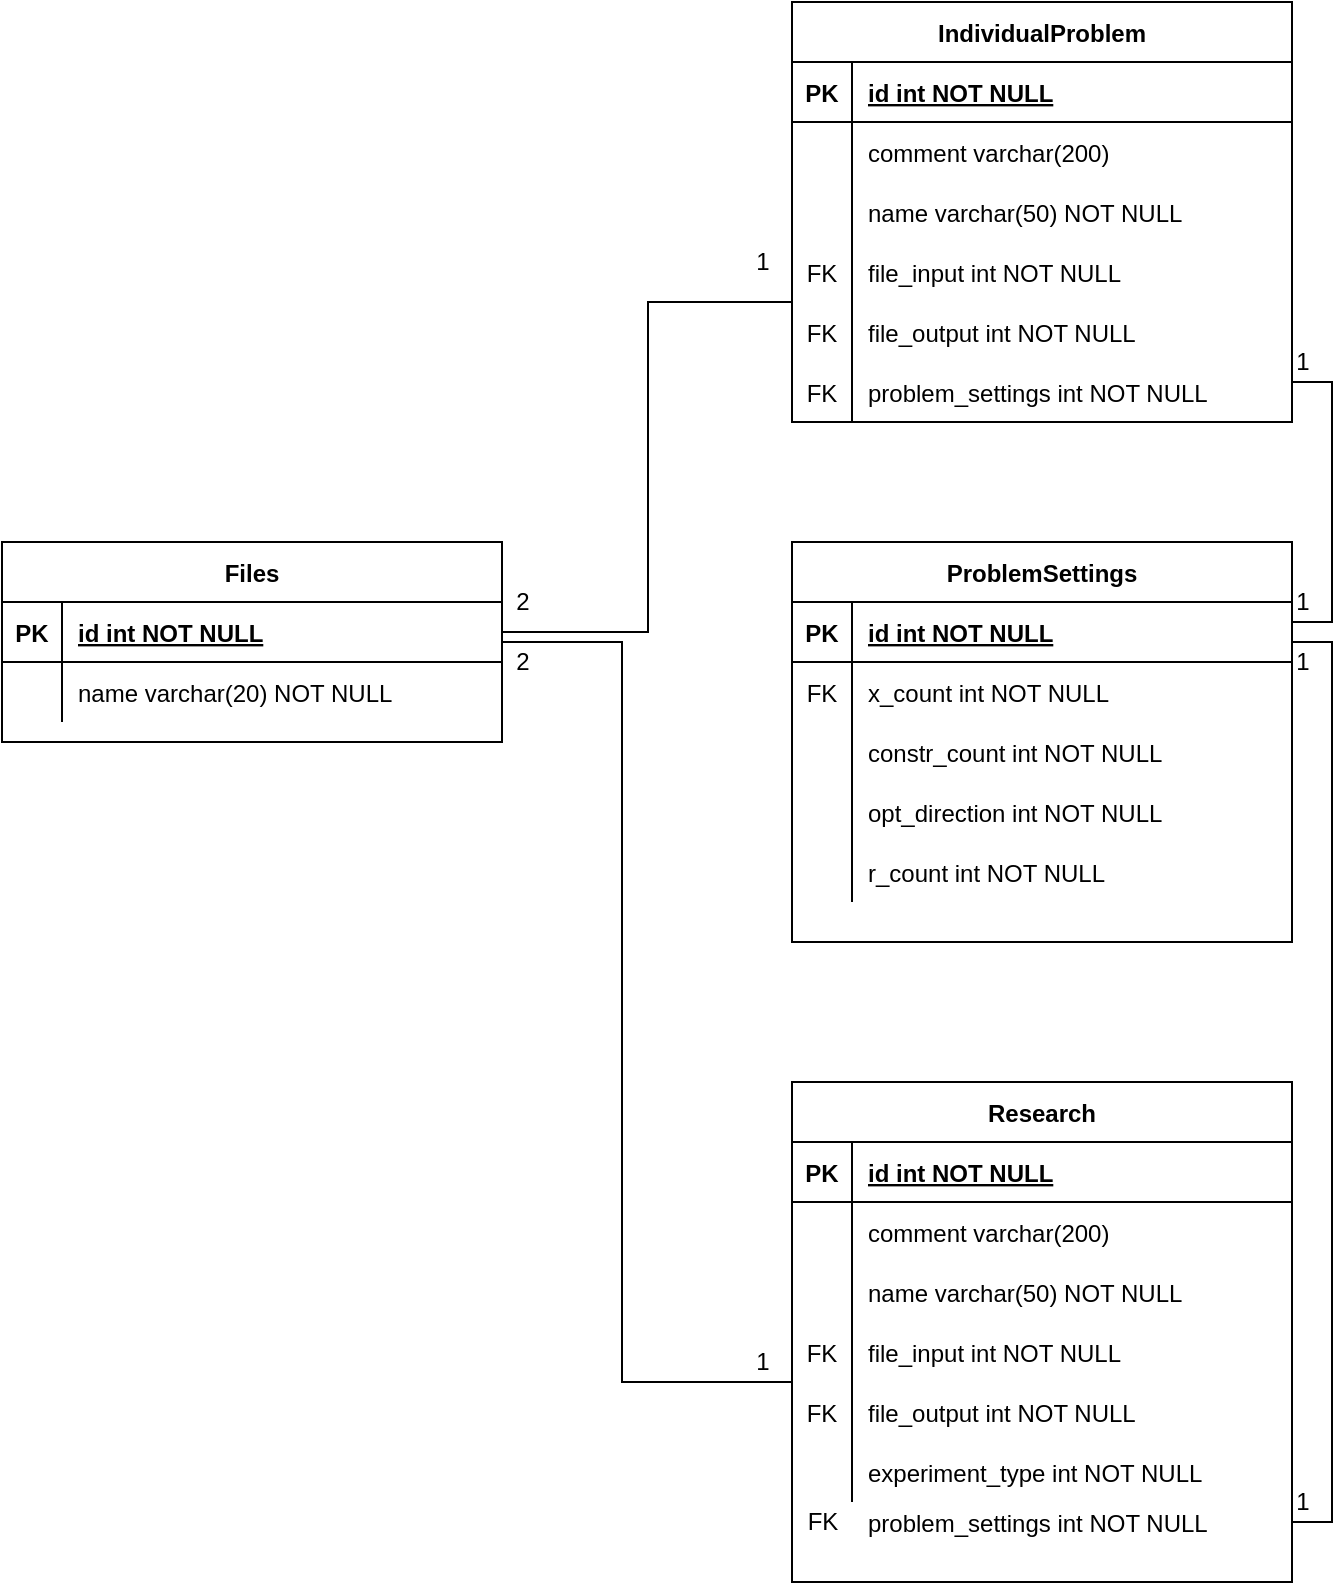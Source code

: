 <mxfile version="14.6.12" type="device"><diagram id="R2lEEEUBdFMjLlhIrx00" name="Page-1"><mxGraphModel dx="1422" dy="914" grid="1" gridSize="10" guides="1" tooltips="1" connect="1" arrows="1" fold="1" page="1" pageScale="1" pageWidth="850" pageHeight="1100" math="0" shadow="0" extFonts="Permanent Marker^https://fonts.googleapis.com/css?family=Permanent+Marker"><root><mxCell id="0"/><mxCell id="1" parent="0"/><mxCell id="C-vyLk0tnHw3VtMMgP7b-2" value="ProblemSettings" style="shape=table;startSize=30;container=1;collapsible=1;childLayout=tableLayout;fixedRows=1;rowLines=0;fontStyle=1;align=center;resizeLast=1;" parent="1" vertex="1"><mxGeometry x="445" y="300" width="250" height="200" as="geometry"/></mxCell><mxCell id="C-vyLk0tnHw3VtMMgP7b-3" value="" style="shape=partialRectangle;collapsible=0;dropTarget=0;pointerEvents=0;fillColor=none;points=[[0,0.5],[1,0.5]];portConstraint=eastwest;top=0;left=0;right=0;bottom=1;" parent="C-vyLk0tnHw3VtMMgP7b-2" vertex="1"><mxGeometry y="30" width="250" height="30" as="geometry"/></mxCell><mxCell id="C-vyLk0tnHw3VtMMgP7b-4" value="PK" style="shape=partialRectangle;overflow=hidden;connectable=0;fillColor=none;top=0;left=0;bottom=0;right=0;fontStyle=1;" parent="C-vyLk0tnHw3VtMMgP7b-3" vertex="1"><mxGeometry width="30" height="30" as="geometry"/></mxCell><mxCell id="C-vyLk0tnHw3VtMMgP7b-5" value="id int NOT NULL " style="shape=partialRectangle;overflow=hidden;connectable=0;fillColor=none;top=0;left=0;bottom=0;right=0;align=left;spacingLeft=6;fontStyle=5;" parent="C-vyLk0tnHw3VtMMgP7b-3" vertex="1"><mxGeometry x="30" width="220" height="30" as="geometry"/></mxCell><mxCell id="C-vyLk0tnHw3VtMMgP7b-6" value="" style="shape=partialRectangle;collapsible=0;dropTarget=0;pointerEvents=0;fillColor=none;points=[[0,0.5],[1,0.5]];portConstraint=eastwest;top=0;left=0;right=0;bottom=0;" parent="C-vyLk0tnHw3VtMMgP7b-2" vertex="1"><mxGeometry y="60" width="250" height="30" as="geometry"/></mxCell><mxCell id="C-vyLk0tnHw3VtMMgP7b-7" value="FK" style="shape=partialRectangle;overflow=hidden;connectable=0;fillColor=none;top=0;left=0;bottom=0;right=0;" parent="C-vyLk0tnHw3VtMMgP7b-6" vertex="1"><mxGeometry width="30" height="30" as="geometry"/></mxCell><mxCell id="C-vyLk0tnHw3VtMMgP7b-8" value="x_count int NOT NULL" style="shape=partialRectangle;overflow=hidden;connectable=0;fillColor=none;top=0;left=0;bottom=0;right=0;align=left;spacingLeft=6;" parent="C-vyLk0tnHw3VtMMgP7b-6" vertex="1"><mxGeometry x="30" width="220" height="30" as="geometry"/></mxCell><mxCell id="C-vyLk0tnHw3VtMMgP7b-9" value="" style="shape=partialRectangle;collapsible=0;dropTarget=0;pointerEvents=0;fillColor=none;points=[[0,0.5],[1,0.5]];portConstraint=eastwest;top=0;left=0;right=0;bottom=0;" parent="C-vyLk0tnHw3VtMMgP7b-2" vertex="1"><mxGeometry y="90" width="250" height="30" as="geometry"/></mxCell><mxCell id="C-vyLk0tnHw3VtMMgP7b-10" value="" style="shape=partialRectangle;overflow=hidden;connectable=0;fillColor=none;top=0;left=0;bottom=0;right=0;" parent="C-vyLk0tnHw3VtMMgP7b-9" vertex="1"><mxGeometry width="30" height="30" as="geometry"/></mxCell><mxCell id="C-vyLk0tnHw3VtMMgP7b-11" value="constr_count int NOT NULL" style="shape=partialRectangle;overflow=hidden;connectable=0;fillColor=none;top=0;left=0;bottom=0;right=0;align=left;spacingLeft=6;" parent="C-vyLk0tnHw3VtMMgP7b-9" vertex="1"><mxGeometry x="30" width="220" height="30" as="geometry"/></mxCell><mxCell id="avT6LHOybaqceodfiVLw-1" value="" style="shape=partialRectangle;collapsible=0;dropTarget=0;pointerEvents=0;fillColor=none;points=[[0,0.5],[1,0.5]];portConstraint=eastwest;top=0;left=0;right=0;bottom=0;" vertex="1" parent="C-vyLk0tnHw3VtMMgP7b-2"><mxGeometry y="120" width="250" height="30" as="geometry"/></mxCell><mxCell id="avT6LHOybaqceodfiVLw-2" value="" style="shape=partialRectangle;overflow=hidden;connectable=0;fillColor=none;top=0;left=0;bottom=0;right=0;" vertex="1" parent="avT6LHOybaqceodfiVLw-1"><mxGeometry width="30" height="30" as="geometry"/></mxCell><mxCell id="avT6LHOybaqceodfiVLw-3" value="opt_direction int NOT NULL" style="shape=partialRectangle;overflow=hidden;connectable=0;fillColor=none;top=0;left=0;bottom=0;right=0;align=left;spacingLeft=6;" vertex="1" parent="avT6LHOybaqceodfiVLw-1"><mxGeometry x="30" width="220" height="30" as="geometry"/></mxCell><mxCell id="avT6LHOybaqceodfiVLw-4" value="" style="shape=partialRectangle;collapsible=0;dropTarget=0;pointerEvents=0;fillColor=none;points=[[0,0.5],[1,0.5]];portConstraint=eastwest;top=0;left=0;right=0;bottom=0;" vertex="1" parent="C-vyLk0tnHw3VtMMgP7b-2"><mxGeometry y="150" width="250" height="30" as="geometry"/></mxCell><mxCell id="avT6LHOybaqceodfiVLw-5" value="" style="shape=partialRectangle;overflow=hidden;connectable=0;fillColor=none;top=0;left=0;bottom=0;right=0;" vertex="1" parent="avT6LHOybaqceodfiVLw-4"><mxGeometry width="30" height="30" as="geometry"/></mxCell><mxCell id="avT6LHOybaqceodfiVLw-6" value="r_count int NOT NULL" style="shape=partialRectangle;overflow=hidden;connectable=0;fillColor=none;top=0;left=0;bottom=0;right=0;align=left;spacingLeft=6;" vertex="1" parent="avT6LHOybaqceodfiVLw-4"><mxGeometry x="30" width="220" height="30" as="geometry"/></mxCell><mxCell id="C-vyLk0tnHw3VtMMgP7b-13" value="IndividualProblem" style="shape=table;startSize=30;container=1;collapsible=1;childLayout=tableLayout;fixedRows=1;rowLines=0;fontStyle=1;align=center;resizeLast=1;" parent="1" vertex="1"><mxGeometry x="445" y="30" width="250" height="210" as="geometry"/></mxCell><mxCell id="C-vyLk0tnHw3VtMMgP7b-14" value="" style="shape=partialRectangle;collapsible=0;dropTarget=0;pointerEvents=0;fillColor=none;points=[[0,0.5],[1,0.5]];portConstraint=eastwest;top=0;left=0;right=0;bottom=1;" parent="C-vyLk0tnHw3VtMMgP7b-13" vertex="1"><mxGeometry y="30" width="250" height="30" as="geometry"/></mxCell><mxCell id="C-vyLk0tnHw3VtMMgP7b-15" value="PK" style="shape=partialRectangle;overflow=hidden;connectable=0;fillColor=none;top=0;left=0;bottom=0;right=0;fontStyle=1;" parent="C-vyLk0tnHw3VtMMgP7b-14" vertex="1"><mxGeometry width="30" height="30" as="geometry"/></mxCell><mxCell id="C-vyLk0tnHw3VtMMgP7b-16" value="id int NOT NULL " style="shape=partialRectangle;overflow=hidden;connectable=0;fillColor=none;top=0;left=0;bottom=0;right=0;align=left;spacingLeft=6;fontStyle=5;" parent="C-vyLk0tnHw3VtMMgP7b-14" vertex="1"><mxGeometry x="30" width="220" height="30" as="geometry"/></mxCell><mxCell id="C-vyLk0tnHw3VtMMgP7b-20" value="" style="shape=partialRectangle;collapsible=0;dropTarget=0;pointerEvents=0;fillColor=none;points=[[0,0.5],[1,0.5]];portConstraint=eastwest;top=0;left=0;right=0;bottom=0;" parent="C-vyLk0tnHw3VtMMgP7b-13" vertex="1"><mxGeometry y="60" width="250" height="30" as="geometry"/></mxCell><mxCell id="C-vyLk0tnHw3VtMMgP7b-21" value="" style="shape=partialRectangle;overflow=hidden;connectable=0;fillColor=none;top=0;left=0;bottom=0;right=0;" parent="C-vyLk0tnHw3VtMMgP7b-20" vertex="1"><mxGeometry width="30" height="30" as="geometry"/></mxCell><mxCell id="C-vyLk0tnHw3VtMMgP7b-22" value="comment varchar(200)" style="shape=partialRectangle;overflow=hidden;connectable=0;fillColor=none;top=0;left=0;bottom=0;right=0;align=left;spacingLeft=6;" parent="C-vyLk0tnHw3VtMMgP7b-20" vertex="1"><mxGeometry x="30" width="220" height="30" as="geometry"/></mxCell><mxCell id="C-vyLk0tnHw3VtMMgP7b-17" value="" style="shape=partialRectangle;collapsible=0;dropTarget=0;pointerEvents=0;fillColor=none;points=[[0,0.5],[1,0.5]];portConstraint=eastwest;top=0;left=0;right=0;bottom=0;" parent="C-vyLk0tnHw3VtMMgP7b-13" vertex="1"><mxGeometry y="90" width="250" height="30" as="geometry"/></mxCell><mxCell id="C-vyLk0tnHw3VtMMgP7b-18" value="" style="shape=partialRectangle;overflow=hidden;connectable=0;fillColor=none;top=0;left=0;bottom=0;right=0;" parent="C-vyLk0tnHw3VtMMgP7b-17" vertex="1"><mxGeometry width="30" height="30" as="geometry"/></mxCell><mxCell id="C-vyLk0tnHw3VtMMgP7b-19" value="name varchar(50) NOT NULL" style="shape=partialRectangle;overflow=hidden;connectable=0;fillColor=none;top=0;left=0;bottom=0;right=0;align=left;spacingLeft=6;" parent="C-vyLk0tnHw3VtMMgP7b-17" vertex="1"><mxGeometry x="30" width="220" height="30" as="geometry"/></mxCell><mxCell id="avT6LHOybaqceodfiVLw-10" value="" style="shape=partialRectangle;collapsible=0;dropTarget=0;pointerEvents=0;fillColor=none;points=[[0,0.5],[1,0.5]];portConstraint=eastwest;top=0;left=0;right=0;bottom=0;" vertex="1" parent="C-vyLk0tnHw3VtMMgP7b-13"><mxGeometry y="120" width="250" height="30" as="geometry"/></mxCell><mxCell id="avT6LHOybaqceodfiVLw-11" value="FK" style="shape=partialRectangle;overflow=hidden;connectable=0;fillColor=none;top=0;left=0;bottom=0;right=0;" vertex="1" parent="avT6LHOybaqceodfiVLw-10"><mxGeometry width="30" height="30" as="geometry"/></mxCell><mxCell id="avT6LHOybaqceodfiVLw-12" value="file_input int NOT NULL" style="shape=partialRectangle;overflow=hidden;connectable=0;fillColor=none;top=0;left=0;bottom=0;right=0;align=left;spacingLeft=6;" vertex="1" parent="avT6LHOybaqceodfiVLw-10"><mxGeometry x="30" width="220" height="30" as="geometry"/></mxCell><mxCell id="avT6LHOybaqceodfiVLw-13" value="" style="shape=partialRectangle;collapsible=0;dropTarget=0;pointerEvents=0;fillColor=none;points=[[0,0.5],[1,0.5]];portConstraint=eastwest;top=0;left=0;right=0;bottom=0;" vertex="1" parent="C-vyLk0tnHw3VtMMgP7b-13"><mxGeometry y="150" width="250" height="30" as="geometry"/></mxCell><mxCell id="avT6LHOybaqceodfiVLw-14" value="FK" style="shape=partialRectangle;overflow=hidden;connectable=0;fillColor=none;top=0;left=0;bottom=0;right=0;" vertex="1" parent="avT6LHOybaqceodfiVLw-13"><mxGeometry width="30" height="30" as="geometry"/></mxCell><mxCell id="avT6LHOybaqceodfiVLw-15" value="file_output int NOT NULL" style="shape=partialRectangle;overflow=hidden;connectable=0;fillColor=none;top=0;left=0;bottom=0;right=0;align=left;spacingLeft=6;" vertex="1" parent="avT6LHOybaqceodfiVLw-13"><mxGeometry x="30" width="220" height="30" as="geometry"/></mxCell><mxCell id="avT6LHOybaqceodfiVLw-53" value="" style="shape=partialRectangle;collapsible=0;dropTarget=0;pointerEvents=0;fillColor=none;points=[[0,0.5],[1,0.5]];portConstraint=eastwest;top=0;left=0;right=0;bottom=0;" vertex="1" parent="C-vyLk0tnHw3VtMMgP7b-13"><mxGeometry y="180" width="250" height="30" as="geometry"/></mxCell><mxCell id="avT6LHOybaqceodfiVLw-54" value="FK" style="shape=partialRectangle;overflow=hidden;connectable=0;fillColor=none;top=0;left=0;bottom=0;right=0;" vertex="1" parent="avT6LHOybaqceodfiVLw-53"><mxGeometry width="30" height="30" as="geometry"/></mxCell><mxCell id="avT6LHOybaqceodfiVLw-55" value="problem_settings int NOT NULL" style="shape=partialRectangle;overflow=hidden;connectable=0;fillColor=none;top=0;left=0;bottom=0;right=0;align=left;spacingLeft=6;" vertex="1" parent="avT6LHOybaqceodfiVLw-53"><mxGeometry x="30" width="220" height="30" as="geometry"/></mxCell><mxCell id="avT6LHOybaqceodfiVLw-16" value="Files" style="shape=table;startSize=30;container=1;collapsible=1;childLayout=tableLayout;fixedRows=1;rowLines=0;fontStyle=1;align=center;resizeLast=1;" vertex="1" parent="1"><mxGeometry x="50" y="300" width="250" height="100" as="geometry"/></mxCell><mxCell id="avT6LHOybaqceodfiVLw-17" value="" style="shape=partialRectangle;collapsible=0;dropTarget=0;pointerEvents=0;fillColor=none;points=[[0,0.5],[1,0.5]];portConstraint=eastwest;top=0;left=0;right=0;bottom=1;" vertex="1" parent="avT6LHOybaqceodfiVLw-16"><mxGeometry y="30" width="250" height="30" as="geometry"/></mxCell><mxCell id="avT6LHOybaqceodfiVLw-18" value="PK" style="shape=partialRectangle;overflow=hidden;connectable=0;fillColor=none;top=0;left=0;bottom=0;right=0;fontStyle=1;" vertex="1" parent="avT6LHOybaqceodfiVLw-17"><mxGeometry width="30" height="30" as="geometry"/></mxCell><mxCell id="avT6LHOybaqceodfiVLw-19" value="id int NOT NULL " style="shape=partialRectangle;overflow=hidden;connectable=0;fillColor=none;top=0;left=0;bottom=0;right=0;align=left;spacingLeft=6;fontStyle=5;" vertex="1" parent="avT6LHOybaqceodfiVLw-17"><mxGeometry x="30" width="220" height="30" as="geometry"/></mxCell><mxCell id="avT6LHOybaqceodfiVLw-20" value="" style="shape=partialRectangle;collapsible=0;dropTarget=0;pointerEvents=0;fillColor=none;points=[[0,0.5],[1,0.5]];portConstraint=eastwest;top=0;left=0;right=0;bottom=0;" vertex="1" parent="avT6LHOybaqceodfiVLw-16"><mxGeometry y="60" width="250" height="30" as="geometry"/></mxCell><mxCell id="avT6LHOybaqceodfiVLw-21" value="" style="shape=partialRectangle;overflow=hidden;connectable=0;fillColor=none;top=0;left=0;bottom=0;right=0;" vertex="1" parent="avT6LHOybaqceodfiVLw-20"><mxGeometry width="30" height="30" as="geometry"/></mxCell><mxCell id="avT6LHOybaqceodfiVLw-22" value="name varchar(20) NOT NULL" style="shape=partialRectangle;overflow=hidden;connectable=0;fillColor=none;top=0;left=0;bottom=0;right=0;align=left;spacingLeft=6;" vertex="1" parent="avT6LHOybaqceodfiVLw-20"><mxGeometry x="30" width="220" height="30" as="geometry"/></mxCell><mxCell id="avT6LHOybaqceodfiVLw-33" value="Research" style="shape=table;startSize=30;container=1;collapsible=1;childLayout=tableLayout;fixedRows=1;rowLines=0;fontStyle=1;align=center;resizeLast=1;" vertex="1" parent="1"><mxGeometry x="445" y="570" width="250" height="250" as="geometry"/></mxCell><mxCell id="avT6LHOybaqceodfiVLw-34" value="" style="shape=partialRectangle;collapsible=0;dropTarget=0;pointerEvents=0;fillColor=none;points=[[0,0.5],[1,0.5]];portConstraint=eastwest;top=0;left=0;right=0;bottom=1;" vertex="1" parent="avT6LHOybaqceodfiVLw-33"><mxGeometry y="30" width="250" height="30" as="geometry"/></mxCell><mxCell id="avT6LHOybaqceodfiVLw-35" value="PK" style="shape=partialRectangle;overflow=hidden;connectable=0;fillColor=none;top=0;left=0;bottom=0;right=0;fontStyle=1;" vertex="1" parent="avT6LHOybaqceodfiVLw-34"><mxGeometry width="30" height="30" as="geometry"/></mxCell><mxCell id="avT6LHOybaqceodfiVLw-36" value="id int NOT NULL " style="shape=partialRectangle;overflow=hidden;connectable=0;fillColor=none;top=0;left=0;bottom=0;right=0;align=left;spacingLeft=6;fontStyle=5;" vertex="1" parent="avT6LHOybaqceodfiVLw-34"><mxGeometry x="30" width="220" height="30" as="geometry"/></mxCell><mxCell id="avT6LHOybaqceodfiVLw-37" value="" style="shape=partialRectangle;collapsible=0;dropTarget=0;pointerEvents=0;fillColor=none;points=[[0,0.5],[1,0.5]];portConstraint=eastwest;top=0;left=0;right=0;bottom=0;" vertex="1" parent="avT6LHOybaqceodfiVLw-33"><mxGeometry y="60" width="250" height="30" as="geometry"/></mxCell><mxCell id="avT6LHOybaqceodfiVLw-38" value="" style="shape=partialRectangle;overflow=hidden;connectable=0;fillColor=none;top=0;left=0;bottom=0;right=0;" vertex="1" parent="avT6LHOybaqceodfiVLw-37"><mxGeometry width="30" height="30" as="geometry"/></mxCell><mxCell id="avT6LHOybaqceodfiVLw-39" value="comment varchar(200)" style="shape=partialRectangle;overflow=hidden;connectable=0;fillColor=none;top=0;left=0;bottom=0;right=0;align=left;spacingLeft=6;" vertex="1" parent="avT6LHOybaqceodfiVLw-37"><mxGeometry x="30" width="220" height="30" as="geometry"/></mxCell><mxCell id="avT6LHOybaqceodfiVLw-40" value="" style="shape=partialRectangle;collapsible=0;dropTarget=0;pointerEvents=0;fillColor=none;points=[[0,0.5],[1,0.5]];portConstraint=eastwest;top=0;left=0;right=0;bottom=0;" vertex="1" parent="avT6LHOybaqceodfiVLw-33"><mxGeometry y="90" width="250" height="30" as="geometry"/></mxCell><mxCell id="avT6LHOybaqceodfiVLw-41" value="" style="shape=partialRectangle;overflow=hidden;connectable=0;fillColor=none;top=0;left=0;bottom=0;right=0;" vertex="1" parent="avT6LHOybaqceodfiVLw-40"><mxGeometry width="30" height="30" as="geometry"/></mxCell><mxCell id="avT6LHOybaqceodfiVLw-42" value="name varchar(50) NOT NULL" style="shape=partialRectangle;overflow=hidden;connectable=0;fillColor=none;top=0;left=0;bottom=0;right=0;align=left;spacingLeft=6;" vertex="1" parent="avT6LHOybaqceodfiVLw-40"><mxGeometry x="30" width="220" height="30" as="geometry"/></mxCell><mxCell id="avT6LHOybaqceodfiVLw-43" value="" style="shape=partialRectangle;collapsible=0;dropTarget=0;pointerEvents=0;fillColor=none;points=[[0,0.5],[1,0.5]];portConstraint=eastwest;top=0;left=0;right=0;bottom=0;" vertex="1" parent="avT6LHOybaqceodfiVLw-33"><mxGeometry y="120" width="250" height="30" as="geometry"/></mxCell><mxCell id="avT6LHOybaqceodfiVLw-44" value="FK" style="shape=partialRectangle;overflow=hidden;connectable=0;fillColor=none;top=0;left=0;bottom=0;right=0;" vertex="1" parent="avT6LHOybaqceodfiVLw-43"><mxGeometry width="30" height="30" as="geometry"/></mxCell><mxCell id="avT6LHOybaqceodfiVLw-45" value="file_input int NOT NULL" style="shape=partialRectangle;overflow=hidden;connectable=0;fillColor=none;top=0;left=0;bottom=0;right=0;align=left;spacingLeft=6;" vertex="1" parent="avT6LHOybaqceodfiVLw-43"><mxGeometry x="30" width="220" height="30" as="geometry"/></mxCell><mxCell id="avT6LHOybaqceodfiVLw-46" value="" style="shape=partialRectangle;collapsible=0;dropTarget=0;pointerEvents=0;fillColor=none;points=[[0,0.5],[1,0.5]];portConstraint=eastwest;top=0;left=0;right=0;bottom=0;" vertex="1" parent="avT6LHOybaqceodfiVLw-33"><mxGeometry y="150" width="250" height="30" as="geometry"/></mxCell><mxCell id="avT6LHOybaqceodfiVLw-47" value="FK" style="shape=partialRectangle;overflow=hidden;connectable=0;fillColor=none;top=0;left=0;bottom=0;right=0;" vertex="1" parent="avT6LHOybaqceodfiVLw-46"><mxGeometry width="30" height="30" as="geometry"/></mxCell><mxCell id="avT6LHOybaqceodfiVLw-48" value="file_output int NOT NULL" style="shape=partialRectangle;overflow=hidden;connectable=0;fillColor=none;top=0;left=0;bottom=0;right=0;align=left;spacingLeft=6;" vertex="1" parent="avT6LHOybaqceodfiVLw-46"><mxGeometry x="30" width="220" height="30" as="geometry"/></mxCell><mxCell id="avT6LHOybaqceodfiVLw-61" value="" style="shape=partialRectangle;collapsible=0;dropTarget=0;pointerEvents=0;fillColor=none;points=[[0,0.5],[1,0.5]];portConstraint=eastwest;top=0;left=0;right=0;bottom=0;" vertex="1" parent="avT6LHOybaqceodfiVLw-33"><mxGeometry y="180" width="250" height="30" as="geometry"/></mxCell><mxCell id="avT6LHOybaqceodfiVLw-62" value="" style="shape=partialRectangle;overflow=hidden;connectable=0;fillColor=none;top=0;left=0;bottom=0;right=0;" vertex="1" parent="avT6LHOybaqceodfiVLw-61"><mxGeometry width="30" height="30" as="geometry"/></mxCell><mxCell id="avT6LHOybaqceodfiVLw-63" value="experiment_type int NOT NULL" style="shape=partialRectangle;overflow=hidden;connectable=0;fillColor=none;top=0;left=0;bottom=0;right=0;align=left;spacingLeft=6;" vertex="1" parent="avT6LHOybaqceodfiVLw-61"><mxGeometry x="30" width="220" height="30" as="geometry"/></mxCell><mxCell id="avT6LHOybaqceodfiVLw-64" style="edgeStyle=orthogonalEdgeStyle;rounded=0;orthogonalLoop=1;jettySize=auto;html=1;exitX=1;exitY=0.5;exitDx=0;exitDy=0;entryX=1;entryY=0.3;entryDx=0;entryDy=0;entryPerimeter=0;endArrow=none;endFill=0;" edge="1" parent="1" source="avT6LHOybaqceodfiVLw-34" target="C-vyLk0tnHw3VtMMgP7b-3"><mxGeometry relative="1" as="geometry"><Array as="points"><mxPoint x="695" y="790"/><mxPoint x="715" y="790"/><mxPoint x="715" y="350"/><mxPoint x="695" y="350"/></Array></mxGeometry></mxCell><mxCell id="avT6LHOybaqceodfiVLw-65" style="edgeStyle=orthogonalEdgeStyle;rounded=0;orthogonalLoop=1;jettySize=auto;html=1;exitX=1;exitY=0.5;exitDx=0;exitDy=0;entryX=1;entryY=0.5;entryDx=0;entryDy=0;endArrow=none;endFill=0;" edge="1" parent="1" source="C-vyLk0tnHw3VtMMgP7b-14" target="C-vyLk0tnHw3VtMMgP7b-3"><mxGeometry relative="1" as="geometry"><Array as="points"><mxPoint x="695" y="220"/><mxPoint x="715" y="220"/><mxPoint x="715" y="340"/><mxPoint x="695" y="340"/></Array></mxGeometry></mxCell><mxCell id="avT6LHOybaqceodfiVLw-66" value="problem_settings int NOT NULL" style="shape=partialRectangle;overflow=hidden;connectable=0;fillColor=none;top=0;left=0;bottom=0;right=0;align=left;spacingLeft=6;" vertex="1" parent="1"><mxGeometry x="475" y="775" width="220" height="30" as="geometry"/></mxCell><mxCell id="avT6LHOybaqceodfiVLw-67" value="FK" style="text;html=1;align=center;verticalAlign=middle;resizable=0;points=[];autosize=1;strokeColor=none;" vertex="1" parent="1"><mxGeometry x="445" y="780" width="30" height="20" as="geometry"/></mxCell><mxCell id="avT6LHOybaqceodfiVLw-71" style="edgeStyle=orthogonalEdgeStyle;rounded=0;orthogonalLoop=1;jettySize=auto;html=1;exitX=0;exitY=0.5;exitDx=0;exitDy=0;endArrow=none;endFill=0;" edge="1" parent="1" source="avT6LHOybaqceodfiVLw-46"><mxGeometry relative="1" as="geometry"><mxPoint x="300" y="350" as="targetPoint"/><Array as="points"><mxPoint x="445" y="720"/><mxPoint x="360" y="720"/><mxPoint x="360" y="350"/></Array></mxGeometry></mxCell><mxCell id="avT6LHOybaqceodfiVLw-81" style="edgeStyle=orthogonalEdgeStyle;rounded=0;orthogonalLoop=1;jettySize=auto;html=1;exitX=0;exitY=0.5;exitDx=0;exitDy=0;entryX=1;entryY=0.5;entryDx=0;entryDy=0;endArrow=none;endFill=0;" edge="1" parent="1" source="avT6LHOybaqceodfiVLw-13" target="avT6LHOybaqceodfiVLw-17"><mxGeometry relative="1" as="geometry"><Array as="points"><mxPoint x="445" y="180"/><mxPoint x="373" y="180"/><mxPoint x="373" y="345"/></Array></mxGeometry></mxCell><mxCell id="avT6LHOybaqceodfiVLw-82" value="1" style="text;html=1;align=center;verticalAlign=middle;resizable=0;points=[];autosize=1;strokeColor=none;" vertex="1" parent="1"><mxGeometry x="690" y="320" width="20" height="20" as="geometry"/></mxCell><mxCell id="avT6LHOybaqceodfiVLw-83" value="1" style="text;html=1;align=center;verticalAlign=middle;resizable=0;points=[];autosize=1;strokeColor=none;" vertex="1" parent="1"><mxGeometry x="690" y="200" width="20" height="20" as="geometry"/></mxCell><mxCell id="avT6LHOybaqceodfiVLw-84" value="1" style="text;html=1;align=center;verticalAlign=middle;resizable=0;points=[];autosize=1;strokeColor=none;" vertex="1" parent="1"><mxGeometry x="690" y="770" width="20" height="20" as="geometry"/></mxCell><mxCell id="avT6LHOybaqceodfiVLw-85" value="1" style="text;html=1;align=center;verticalAlign=middle;resizable=0;points=[];autosize=1;strokeColor=none;" vertex="1" parent="1"><mxGeometry x="690" y="350" width="20" height="20" as="geometry"/></mxCell><mxCell id="avT6LHOybaqceodfiVLw-86" value="1" style="text;html=1;align=center;verticalAlign=middle;resizable=0;points=[];autosize=1;strokeColor=none;" vertex="1" parent="1"><mxGeometry x="420" y="700" width="20" height="20" as="geometry"/></mxCell><mxCell id="avT6LHOybaqceodfiVLw-87" value="2" style="text;html=1;align=center;verticalAlign=middle;resizable=0;points=[];autosize=1;strokeColor=none;" vertex="1" parent="1"><mxGeometry x="300" y="320" width="20" height="20" as="geometry"/></mxCell><mxCell id="avT6LHOybaqceodfiVLw-88" value="2" style="text;html=1;align=center;verticalAlign=middle;resizable=0;points=[];autosize=1;strokeColor=none;" vertex="1" parent="1"><mxGeometry x="300" y="350" width="20" height="20" as="geometry"/></mxCell><mxCell id="avT6LHOybaqceodfiVLw-89" value="1" style="text;html=1;align=center;verticalAlign=middle;resizable=0;points=[];autosize=1;strokeColor=none;" vertex="1" parent="1"><mxGeometry x="420" y="150" width="20" height="20" as="geometry"/></mxCell></root></mxGraphModel></diagram></mxfile>